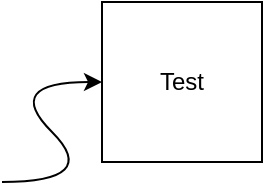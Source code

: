 <mxfile version="20.2.0" type="github"><diagram id="4qAzBWf1If_969EGOb2J" name="Page-1"><mxGraphModel dx="1045" dy="581" grid="1" gridSize="10" guides="1" tooltips="1" connect="1" arrows="1" fold="1" page="1" pageScale="1" pageWidth="850" pageHeight="1100" math="0" shadow="0"><root><mxCell id="0"/><mxCell id="1" parent="0"/><mxCell id="037OXFYp6cEeoIkq6COX-2" value="Test" style="whiteSpace=wrap;html=1;aspect=fixed;" vertex="1" parent="1"><mxGeometry x="450" y="240" width="80" height="80" as="geometry"/></mxCell><mxCell id="037OXFYp6cEeoIkq6COX-3" value="" style="curved=1;endArrow=classic;html=1;rounded=0;" edge="1" parent="1"><mxGeometry width="50" height="50" relative="1" as="geometry"><mxPoint x="400" y="330" as="sourcePoint"/><mxPoint x="450" y="280" as="targetPoint"/><Array as="points"><mxPoint x="450" y="330"/><mxPoint x="400" y="280"/></Array></mxGeometry></mxCell></root></mxGraphModel></diagram></mxfile>